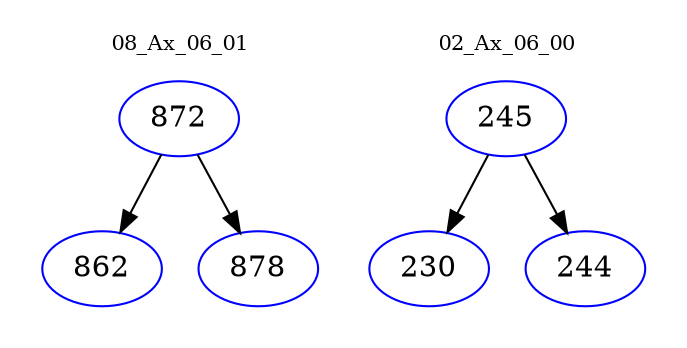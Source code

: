 digraph{
subgraph cluster_0 {
color = white
label = "08_Ax_06_01";
fontsize=10;
T0_872 [label="872", color="blue"]
T0_872 -> T0_862 [color="black"]
T0_862 [label="862", color="blue"]
T0_872 -> T0_878 [color="black"]
T0_878 [label="878", color="blue"]
}
subgraph cluster_1 {
color = white
label = "02_Ax_06_00";
fontsize=10;
T1_245 [label="245", color="blue"]
T1_245 -> T1_230 [color="black"]
T1_230 [label="230", color="blue"]
T1_245 -> T1_244 [color="black"]
T1_244 [label="244", color="blue"]
}
}
